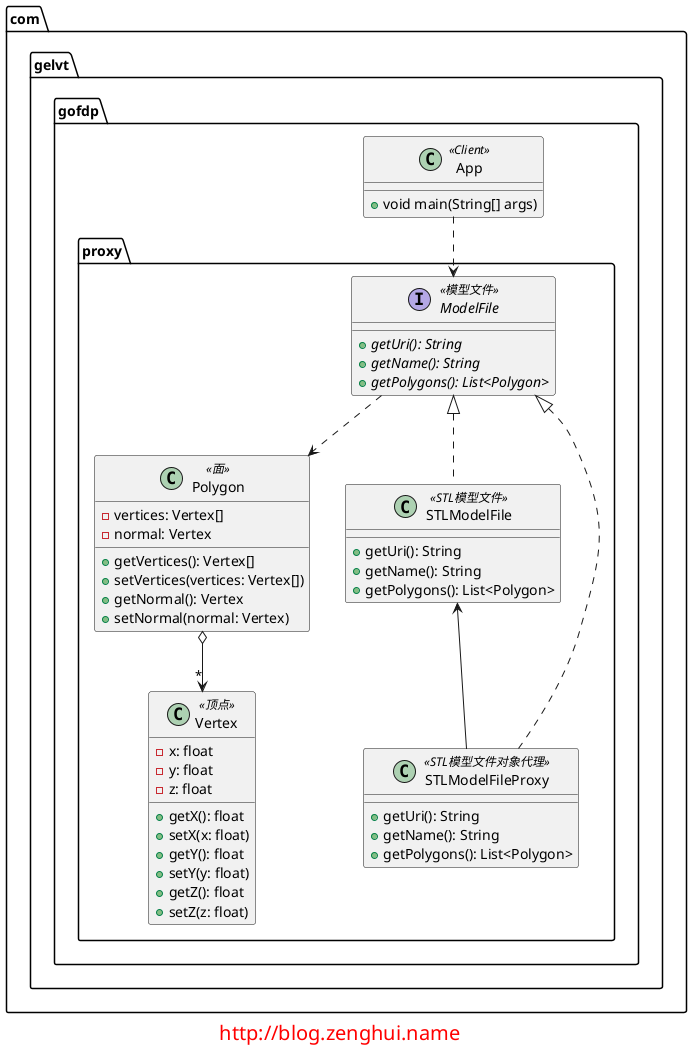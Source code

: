 @startuml

package com.gelvt.gofdp.proxy{

    interface ModelFile <<模型文件>>{
        + {abstract} getUri(): String
        + {abstract} getName(): String
        + {abstract} getPolygons(): List<Polygon>
    }

    class Vertex <<顶点>>{
        - x: float
        - y: float
        - z: float
        + getX(): float
        + setX(x: float)
        + getY(): float
        + setY(y: float)
        + getZ(): float
        + setZ(z: float)
    }

    class Polygon <<面>> {
        - vertices: Vertex[]
        - normal: Vertex
        + getVertices(): Vertex[]
        + setVertices(vertices: Vertex[])
        + getNormal(): Vertex
        + setNormal(normal: Vertex)
    }

    class STLModelFile <<STL模型文件>>{
        + getUri(): String
        + getName(): String
        + getPolygons(): List<Polygon>
    }

    class STLModelFileProxy <<STL模型文件对象代理>>{
        + getUri(): String
        + getName(): String
        + getPolygons(): List<Polygon>
    }

    ModelFile <|.. STLModelFile
    ModelFile <|.. STLModelFileProxy
    ModelFile ..> Polygon
    Polygon o--> "*" Vertex
    STLModelFile <-- STLModelFileProxy
}

package com.gelvt.gofdp{
    class App <<Client>>{
        + void main(String[] args)
    }
}

App ..> ModelFile

footer
<font size="20" color="red">http://blog.zenghui.name</font>
endfooter

@enduml